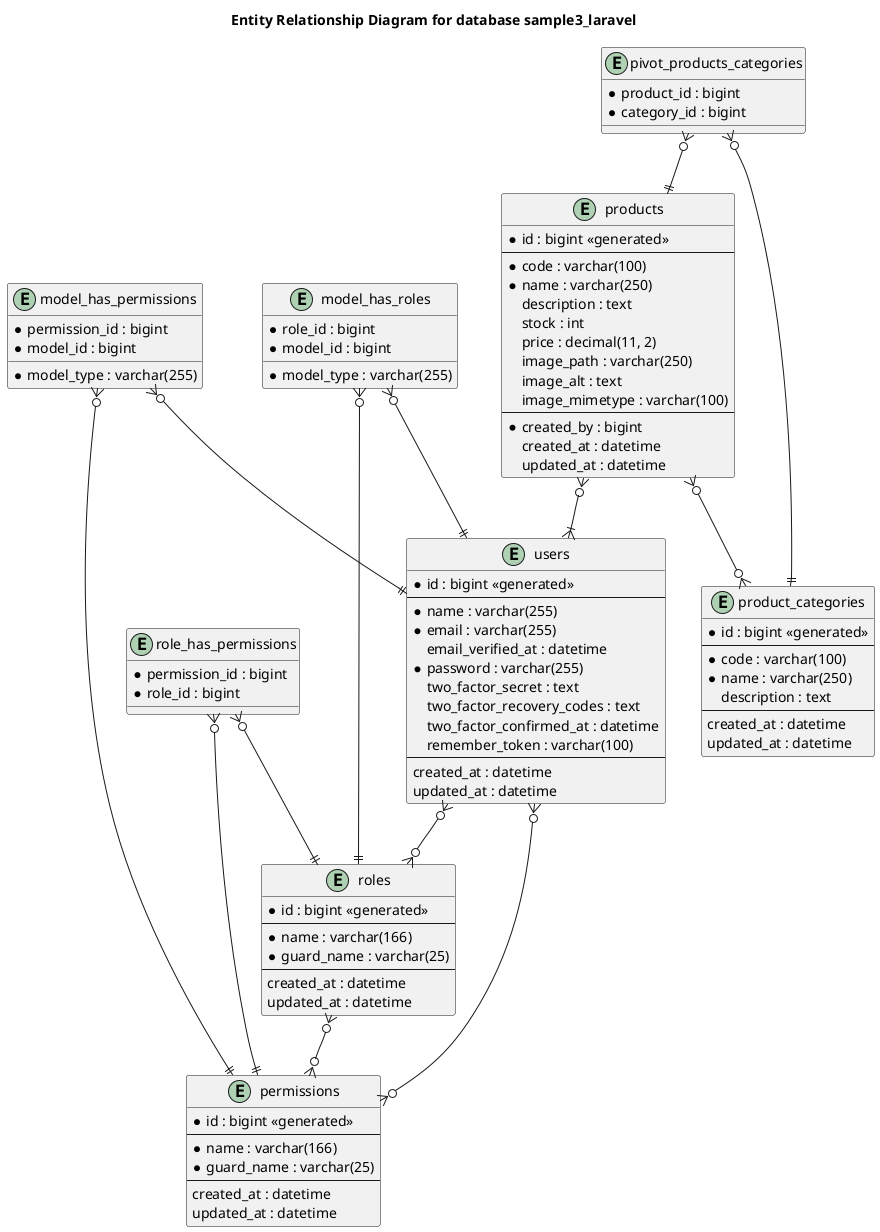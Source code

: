 @startuml

title Entity Relationship Diagram for database sample3_laravel

entity "users" as User {
    * id : bigint <<generated>>
    --
    * name : varchar(255)
    * email : varchar(255)
    email_verified_at : datetime
    * password : varchar(255)
    two_factor_secret : text
    two_factor_recovery_codes : text
    two_factor_confirmed_at : datetime
    remember_token : varchar(100)
    --
    created_at : datetime
    updated_at : datetime
}

entity "products" as Product {
    * id : bigint <<generated>>
    --
    * code : varchar(100)
    * name : varchar(250)
    description : text
    stock : int
    price : decimal(11, 2)
    image_path : varchar(250)
    image_alt : text
    image_mimetype : varchar(100)
    --
    * created_by : bigint
    created_at : datetime
    updated_at : datetime
}

entity "product_categories" as ProductCategory {
    * id : bigint <<generated>>
    --
    * code : varchar(100)
    * name : varchar(250)
    description : text
    --
    created_at : datetime
    updated_at : datetime
}

entity "model_has_permissions" as ModelHasPermission {
    * permission_id : bigint
    * model_type : varchar(255)
    * model_id : bigint
}

entity "model_has_roles" as ModelHasRole {
    * role_id : bigint
    * model_type : varchar(255)
    * model_id : bigint
}

entity "permissions" as Permission {
    * id : bigint <<generated>>
    --
    * name : varchar(166)
    * guard_name : varchar(25)
    --
    created_at : datetime
    updated_at : datetime
}

entity "role_has_permissions" as RoleHasPermission {
    * permission_id : bigint
    * role_id : bigint
}

entity "roles" as Role {
    * id : bigint <<generated>>
    --
    * name : varchar(166)
    * guard_name : varchar(25)
    --
    created_at : datetime
    updated_at : datetime
}

entity "pivot_products_categories" as PivotProductCategory {
    * product_id : bigint
    * category_id : bigint
}

Product }o--o{ ProductCategory
PivotProductCategory }o--|| Product
PivotProductCategory }o--|| ProductCategory
Product }o--|{ User
Role }o--o{ Permission
RoleHasPermission }o--|| Role
RoleHasPermission }o--|| Permission
User }o--o{ Role
User }o--o{ Permission
ModelHasRole }o--|| User
ModelHasRole }o--|| Role
ModelHasPermission }o--|| User
ModelHasPermission }o--|| Permission


@enduml
